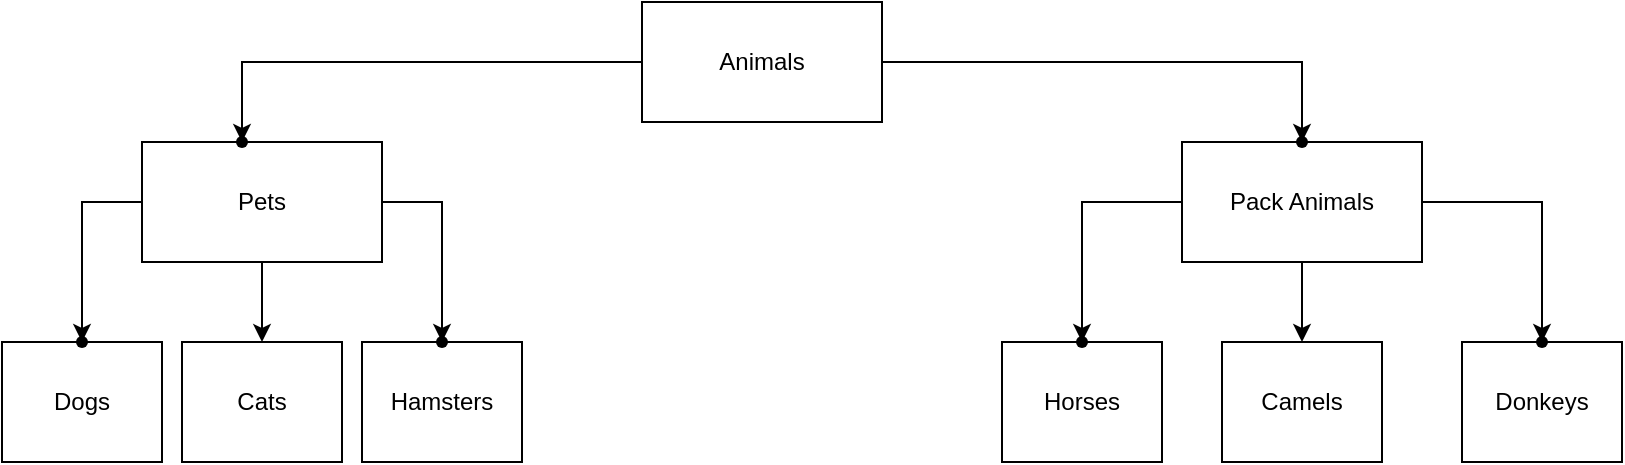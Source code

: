 <mxfile version="24.4.13" type="device">
  <diagram id="C5RBs43oDa-KdzZeNtuy" name="Page-1">
    <mxGraphModel dx="1386" dy="777" grid="1" gridSize="10" guides="1" tooltips="1" connect="1" arrows="1" fold="1" page="1" pageScale="1" pageWidth="827" pageHeight="1169" math="0" shadow="0">
      <root>
        <mxCell id="WIyWlLk6GJQsqaUBKTNV-0" />
        <mxCell id="WIyWlLk6GJQsqaUBKTNV-1" parent="WIyWlLk6GJQsqaUBKTNV-0" />
        <mxCell id="0ifrfd2AfA0bK_08rUXP-13" value="" style="edgeStyle=orthogonalEdgeStyle;rounded=0;orthogonalLoop=1;jettySize=auto;html=1;" edge="1" parent="WIyWlLk6GJQsqaUBKTNV-1" source="0ifrfd2AfA0bK_08rUXP-1" target="0ifrfd2AfA0bK_08rUXP-12">
          <mxGeometry relative="1" as="geometry">
            <Array as="points">
              <mxPoint x="130" y="80" />
            </Array>
          </mxGeometry>
        </mxCell>
        <mxCell id="0ifrfd2AfA0bK_08rUXP-15" value="" style="edgeStyle=orthogonalEdgeStyle;rounded=0;orthogonalLoop=1;jettySize=auto;html=1;" edge="1" parent="WIyWlLk6GJQsqaUBKTNV-1" source="0ifrfd2AfA0bK_08rUXP-1" target="0ifrfd2AfA0bK_08rUXP-14">
          <mxGeometry relative="1" as="geometry">
            <Array as="points">
              <mxPoint x="660" y="80" />
              <mxPoint x="660" y="120" />
            </Array>
          </mxGeometry>
        </mxCell>
        <mxCell id="0ifrfd2AfA0bK_08rUXP-1" value="Animals" style="rounded=0;whiteSpace=wrap;html=1;" vertex="1" parent="WIyWlLk6GJQsqaUBKTNV-1">
          <mxGeometry x="330" y="50" width="120" height="60" as="geometry" />
        </mxCell>
        <mxCell id="0ifrfd2AfA0bK_08rUXP-16" value="" style="edgeStyle=orthogonalEdgeStyle;rounded=0;orthogonalLoop=1;jettySize=auto;html=1;" edge="1" parent="WIyWlLk6GJQsqaUBKTNV-1" source="0ifrfd2AfA0bK_08rUXP-2" target="0ifrfd2AfA0bK_08rUXP-5">
          <mxGeometry relative="1" as="geometry">
            <Array as="points">
              <mxPoint x="140" y="190" />
              <mxPoint x="140" y="190" />
            </Array>
          </mxGeometry>
        </mxCell>
        <mxCell id="0ifrfd2AfA0bK_08rUXP-18" value="" style="edgeStyle=orthogonalEdgeStyle;rounded=0;orthogonalLoop=1;jettySize=auto;html=1;" edge="1" parent="WIyWlLk6GJQsqaUBKTNV-1" source="0ifrfd2AfA0bK_08rUXP-2" target="0ifrfd2AfA0bK_08rUXP-17">
          <mxGeometry relative="1" as="geometry" />
        </mxCell>
        <mxCell id="0ifrfd2AfA0bK_08rUXP-21" value="" style="edgeStyle=orthogonalEdgeStyle;rounded=0;orthogonalLoop=1;jettySize=auto;html=1;" edge="1" parent="WIyWlLk6GJQsqaUBKTNV-1" source="0ifrfd2AfA0bK_08rUXP-2" target="0ifrfd2AfA0bK_08rUXP-20">
          <mxGeometry relative="1" as="geometry" />
        </mxCell>
        <mxCell id="0ifrfd2AfA0bK_08rUXP-2" value="Pets" style="rounded=0;whiteSpace=wrap;html=1;" vertex="1" parent="WIyWlLk6GJQsqaUBKTNV-1">
          <mxGeometry x="80" y="120" width="120" height="60" as="geometry" />
        </mxCell>
        <mxCell id="0ifrfd2AfA0bK_08rUXP-23" value="" style="edgeStyle=orthogonalEdgeStyle;rounded=0;orthogonalLoop=1;jettySize=auto;html=1;" edge="1" parent="WIyWlLk6GJQsqaUBKTNV-1" source="0ifrfd2AfA0bK_08rUXP-3" target="0ifrfd2AfA0bK_08rUXP-22">
          <mxGeometry relative="1" as="geometry" />
        </mxCell>
        <mxCell id="0ifrfd2AfA0bK_08rUXP-24" value="" style="edgeStyle=orthogonalEdgeStyle;rounded=0;orthogonalLoop=1;jettySize=auto;html=1;" edge="1" parent="WIyWlLk6GJQsqaUBKTNV-1" source="0ifrfd2AfA0bK_08rUXP-3" target="0ifrfd2AfA0bK_08rUXP-8">
          <mxGeometry relative="1" as="geometry">
            <Array as="points">
              <mxPoint x="660" y="190" />
              <mxPoint x="660" y="190" />
            </Array>
          </mxGeometry>
        </mxCell>
        <mxCell id="0ifrfd2AfA0bK_08rUXP-26" value="" style="edgeStyle=orthogonalEdgeStyle;rounded=0;orthogonalLoop=1;jettySize=auto;html=1;" edge="1" parent="WIyWlLk6GJQsqaUBKTNV-1" source="0ifrfd2AfA0bK_08rUXP-3" target="0ifrfd2AfA0bK_08rUXP-25">
          <mxGeometry relative="1" as="geometry" />
        </mxCell>
        <mxCell id="0ifrfd2AfA0bK_08rUXP-3" value="Pack Animals" style="rounded=0;whiteSpace=wrap;html=1;" vertex="1" parent="WIyWlLk6GJQsqaUBKTNV-1">
          <mxGeometry x="600" y="120" width="120" height="60" as="geometry" />
        </mxCell>
        <mxCell id="0ifrfd2AfA0bK_08rUXP-4" value="Dogs" style="rounded=0;whiteSpace=wrap;html=1;" vertex="1" parent="WIyWlLk6GJQsqaUBKTNV-1">
          <mxGeometry x="10" y="220" width="80" height="60" as="geometry" />
        </mxCell>
        <mxCell id="0ifrfd2AfA0bK_08rUXP-5" value="Cats" style="rounded=0;whiteSpace=wrap;html=1;" vertex="1" parent="WIyWlLk6GJQsqaUBKTNV-1">
          <mxGeometry x="100" y="220" width="80" height="60" as="geometry" />
        </mxCell>
        <mxCell id="0ifrfd2AfA0bK_08rUXP-6" value="Hamsters" style="rounded=0;whiteSpace=wrap;html=1;" vertex="1" parent="WIyWlLk6GJQsqaUBKTNV-1">
          <mxGeometry x="190" y="220" width="80" height="60" as="geometry" />
        </mxCell>
        <mxCell id="0ifrfd2AfA0bK_08rUXP-7" value="Horses" style="rounded=0;whiteSpace=wrap;html=1;" vertex="1" parent="WIyWlLk6GJQsqaUBKTNV-1">
          <mxGeometry x="510" y="220" width="80" height="60" as="geometry" />
        </mxCell>
        <mxCell id="0ifrfd2AfA0bK_08rUXP-8" value="Camels" style="rounded=0;whiteSpace=wrap;html=1;" vertex="1" parent="WIyWlLk6GJQsqaUBKTNV-1">
          <mxGeometry x="620" y="220" width="80" height="60" as="geometry" />
        </mxCell>
        <mxCell id="0ifrfd2AfA0bK_08rUXP-9" value="Donkeys" style="rounded=0;whiteSpace=wrap;html=1;" vertex="1" parent="WIyWlLk6GJQsqaUBKTNV-1">
          <mxGeometry x="740" y="220" width="80" height="60" as="geometry" />
        </mxCell>
        <mxCell id="0ifrfd2AfA0bK_08rUXP-12" value="" style="shape=waypoint;sketch=0;size=6;pointerEvents=1;points=[];fillColor=default;resizable=0;rotatable=0;perimeter=centerPerimeter;snapToPoint=1;rounded=0;" vertex="1" parent="WIyWlLk6GJQsqaUBKTNV-1">
          <mxGeometry x="120" y="110" width="20" height="20" as="geometry" />
        </mxCell>
        <mxCell id="0ifrfd2AfA0bK_08rUXP-14" value="" style="shape=waypoint;sketch=0;size=6;pointerEvents=1;points=[];fillColor=default;resizable=0;rotatable=0;perimeter=centerPerimeter;snapToPoint=1;rounded=0;" vertex="1" parent="WIyWlLk6GJQsqaUBKTNV-1">
          <mxGeometry x="650" y="110" width="20" height="20" as="geometry" />
        </mxCell>
        <mxCell id="0ifrfd2AfA0bK_08rUXP-17" value="" style="shape=waypoint;sketch=0;size=6;pointerEvents=1;points=[];fillColor=default;resizable=0;rotatable=0;perimeter=centerPerimeter;snapToPoint=1;rounded=0;" vertex="1" parent="WIyWlLk6GJQsqaUBKTNV-1">
          <mxGeometry x="220" y="210" width="20" height="20" as="geometry" />
        </mxCell>
        <mxCell id="0ifrfd2AfA0bK_08rUXP-20" value="" style="shape=waypoint;sketch=0;size=6;pointerEvents=1;points=[];fillColor=default;resizable=0;rotatable=0;perimeter=centerPerimeter;snapToPoint=1;rounded=0;" vertex="1" parent="WIyWlLk6GJQsqaUBKTNV-1">
          <mxGeometry x="40" y="210" width="20" height="20" as="geometry" />
        </mxCell>
        <mxCell id="0ifrfd2AfA0bK_08rUXP-22" value="" style="shape=waypoint;sketch=0;size=6;pointerEvents=1;points=[];fillColor=default;resizable=0;rotatable=0;perimeter=centerPerimeter;snapToPoint=1;rounded=0;" vertex="1" parent="WIyWlLk6GJQsqaUBKTNV-1">
          <mxGeometry x="540" y="210" width="20" height="20" as="geometry" />
        </mxCell>
        <mxCell id="0ifrfd2AfA0bK_08rUXP-25" value="" style="shape=waypoint;sketch=0;size=6;pointerEvents=1;points=[];fillColor=default;resizable=0;rotatable=0;perimeter=centerPerimeter;snapToPoint=1;rounded=0;" vertex="1" parent="WIyWlLk6GJQsqaUBKTNV-1">
          <mxGeometry x="770" y="210" width="20" height="20" as="geometry" />
        </mxCell>
      </root>
    </mxGraphModel>
  </diagram>
</mxfile>
